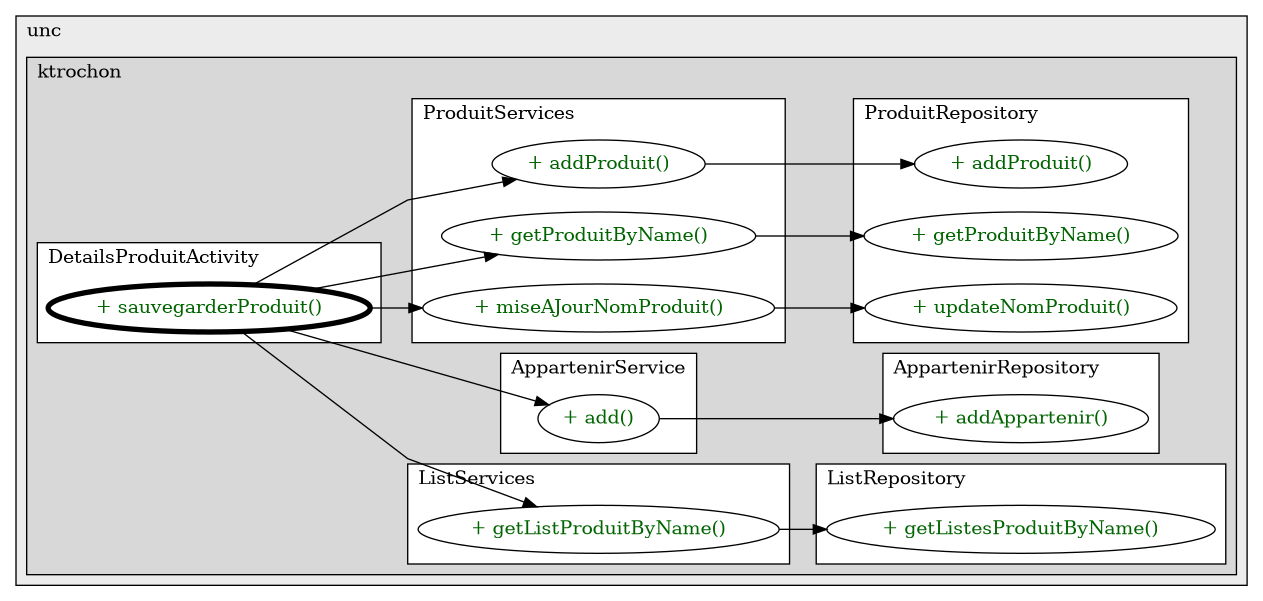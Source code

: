 @startuml

/' diagram meta data start
config=CallConfiguration;
{
  "rootMethod": "nc.unc.ktrochon.pocketlist.DetailsProduitActivity#sauvegarderProduit(View)",
  "projectClassification": {
    "searchMode": "OpenProject", // OpenProject, AllProjects
    "includedProjects": "",
    "pathEndKeywords": "*.impl",
    "isClientPath": "",
    "isClientName": "",
    "isTestPath": "",
    "isTestName": "",
    "isMappingPath": "",
    "isMappingName": "",
    "isDataAccessPath": "",
    "isDataAccessName": "",
    "isDataStructurePath": "",
    "isDataStructureName": "",
    "isInterfaceStructuresPath": "",
    "isInterfaceStructuresName": "",
    "isEntryPointPath": "",
    "isEntryPointName": "",
    "treatFinalFieldsAsMandatory": false
  },
  "graphRestriction": {
    "classPackageExcludeFilter": "",
    "classPackageIncludeFilter": "",
    "classNameExcludeFilter": "",
    "classNameIncludeFilter": "",
    "methodNameExcludeFilter": "",
    "methodNameIncludeFilter": "",
    "removeByInheritance": "", // inheritance/annotation based filtering is done in a second step
    "removeByAnnotation": "",
    "removeByClassPackage": "", // cleanup the graph after inheritance/annotation based filtering is done
    "removeByClassName": "",
    "cutMappings": false,
    "cutEnum": true,
    "cutTests": true,
    "cutClient": true,
    "cutDataAccess": true,
    "cutInterfaceStructures": true,
    "cutDataStructures": true,
    "cutGetterAndSetter": true,
    "cutConstructors": true
  },
  "graphTraversal": {
    "forwardDepth": 3,
    "backwardDepth": 3,
    "classPackageExcludeFilter": "",
    "classPackageIncludeFilter": "",
    "classNameExcludeFilter": "",
    "classNameIncludeFilter": "",
    "methodNameExcludeFilter": "",
    "methodNameIncludeFilter": "",
    "hideMappings": false,
    "hideDataStructures": false,
    "hidePrivateMethods": true,
    "hideInterfaceCalls": true, // indirection: implementation -> interface (is hidden) -> implementation
    "onlyShowApplicationEntryPoints": false, // root node is included
    "useMethodCallsForStructureDiagram": "ForwardOnly" // ForwardOnly, BothDirections, No
  },
  "details": {
    "aggregation": "GroupByClass", // ByClass, GroupByClass, None
    "showMethodParametersTypes": false,
    "showMethodParametersNames": false,
    "showMethodReturnType": false,
    "showPackageLevels": 2,
    "showCallOrder": false,
    "edgeMode": "MethodsOnly", // TypesOnly, MethodsOnly, TypesAndMethods, MethodsAndDirectTypeUsage
    "showDetailedClassStructure": false
  },
  "rootClass": "nc.unc.ktrochon.pocketlist.DetailsProduitActivity",
  "extensionCallbackMethod": "" // qualified.class.name#methodName - signature: public static String method(String)
}
diagram meta data end '/



digraph g {
    rankdir="LR"
    splines=polyline
    

'nodes 
subgraph cluster_115946 { 
   	label=unc
	labeljust=l
	fillcolor="#ececec"
	style=filled
   
   subgraph cluster_949228562 { 
   	label=ktrochon
	labeljust=l
	fillcolor="#d8d8d8"
	style=filled
   
   subgraph cluster_1408166297 { 
   	label=ListRepository
	labeljust=l
	fillcolor=white
	style=filled
   
   ListRepository886306589XXXgetListesProduitByName1808118735[
	label="+ getListesProduitByName()"
	style=filled
	fillcolor=white
	tooltip="ListRepository

null"
	fontcolor=darkgreen
];
} 

subgraph cluster_1943718057 { 
   	label=DetailsProduitActivity
	labeljust=l
	fillcolor=white
	style=filled
   
   DetailsProduitActivity1243990011XXXsauvegarderProduit2666181[
	label="+ sauvegarderProduit()"
	style=filled
	fillcolor=white
	tooltip="DetailsProduitActivity

null"
	penwidth=4
	fontcolor=darkgreen
];
} 

subgraph cluster_596400111 { 
   	label=AppartenirRepository
	labeljust=l
	fillcolor=white
	style=filled
   
   AppartenirRepository886306589XXXaddAppartenir1033387535[
	label="+ addAppartenir()"
	style=filled
	fillcolor=white
	tooltip="AppartenirRepository

null"
	fontcolor=darkgreen
];
} 

subgraph cluster_774926626 { 
   	label=ProduitRepository
	labeljust=l
	fillcolor=white
	style=filled
   
   ProduitRepository886306589XXXaddProduit1355179401[
	label="+ addProduit()"
	style=filled
	fillcolor=white
	tooltip="ProduitRepository

null"
	fontcolor=darkgreen
];

ProduitRepository886306589XXXgetProduitByName1808118735[
	label="+ getProduitByName()"
	style=filled
	fillcolor=white
	tooltip="ProduitRepository

null"
	fontcolor=darkgreen
];

ProduitRepository886306589XXXupdateNomProduit1897515218[
	label="+ updateNomProduit()"
	style=filled
	fillcolor=white
	tooltip="ProduitRepository

null"
	fontcolor=darkgreen
];
} 

subgraph cluster_836149784 { 
   	label=ListServices
	labeljust=l
	fillcolor=white
	style=filled
   
   ListServices121729986XXXgetListProduitByName406701772[
	label="+ getListProduitByName()"
	style=filled
	fillcolor=white
	tooltip="ListServices

null"
	fontcolor=darkgreen
];
} 

subgraph cluster_883855765 { 
   	label=AppartenirService
	labeljust=l
	fillcolor=white
	style=filled
   
   AppartenirService121729986XXXadd497076308[
	label="+ add()"
	style=filled
	fillcolor=white
	tooltip="AppartenirService

null"
	fontcolor=darkgreen
];
} 

subgraph cluster_908840667 { 
   	label=ProduitServices
	labeljust=l
	fillcolor=white
	style=filled
   
   ProduitServices121729986XXXaddProduit1849432294[
	label="+ addProduit()"
	style=filled
	fillcolor=white
	tooltip="ProduitServices

null"
	fontcolor=darkgreen
];

ProduitServices121729986XXXgetProduitByName406701772[
	label="+ getProduitByName()"
	style=filled
	fillcolor=white
	tooltip="ProduitServices

null"
	fontcolor=darkgreen
];

ProduitServices121729986XXXmiseAJourNomProduit500514187[
	label="+ miseAJourNomProduit()"
	style=filled
	fillcolor=white
	tooltip="ProduitServices

null"
	fontcolor=darkgreen
];
} 
} 
} 

'edges    
AppartenirService121729986XXXadd497076308 -> AppartenirRepository886306589XXXaddAppartenir1033387535;
DetailsProduitActivity1243990011XXXsauvegarderProduit2666181 -> AppartenirService121729986XXXadd497076308;
DetailsProduitActivity1243990011XXXsauvegarderProduit2666181 -> ListServices121729986XXXgetListProduitByName406701772;
DetailsProduitActivity1243990011XXXsauvegarderProduit2666181 -> ProduitServices121729986XXXaddProduit1849432294;
DetailsProduitActivity1243990011XXXsauvegarderProduit2666181 -> ProduitServices121729986XXXgetProduitByName406701772;
DetailsProduitActivity1243990011XXXsauvegarderProduit2666181 -> ProduitServices121729986XXXmiseAJourNomProduit500514187;
ListServices121729986XXXgetListProduitByName406701772 -> ListRepository886306589XXXgetListesProduitByName1808118735;
ProduitServices121729986XXXaddProduit1849432294 -> ProduitRepository886306589XXXaddProduit1355179401;
ProduitServices121729986XXXgetProduitByName406701772 -> ProduitRepository886306589XXXgetProduitByName1808118735;
ProduitServices121729986XXXmiseAJourNomProduit500514187 -> ProduitRepository886306589XXXupdateNomProduit1897515218;
    
}
@enduml